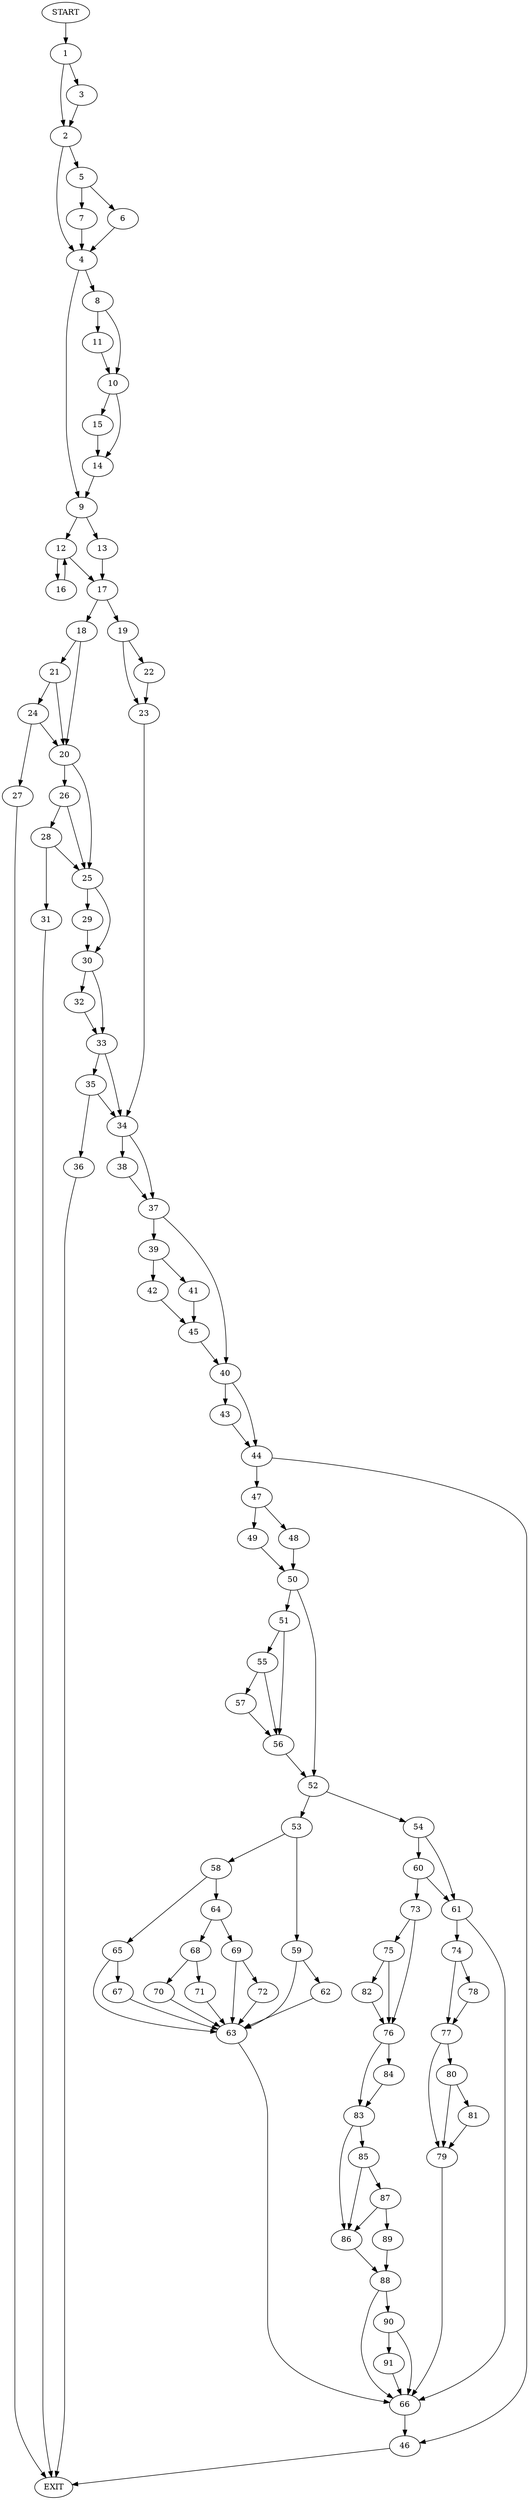 digraph {
0 [label="START"]
92 [label="EXIT"]
0 -> 1
1 -> 2
1 -> 3
2 -> 4
2 -> 5
3 -> 2
5 -> 6
5 -> 7
4 -> 8
4 -> 9
7 -> 4
6 -> 4
8 -> 10
8 -> 11
9 -> 12
9 -> 13
11 -> 10
10 -> 14
10 -> 15
15 -> 14
14 -> 9
12 -> 16
12 -> 17
13 -> 17
17 -> 18
17 -> 19
16 -> 12
18 -> 20
18 -> 21
19 -> 22
19 -> 23
21 -> 20
21 -> 24
20 -> 25
20 -> 26
24 -> 20
24 -> 27
27 -> 92
26 -> 28
26 -> 25
25 -> 29
25 -> 30
28 -> 31
28 -> 25
31 -> 92
29 -> 30
30 -> 32
30 -> 33
32 -> 33
33 -> 34
33 -> 35
35 -> 36
35 -> 34
34 -> 37
34 -> 38
36 -> 92
22 -> 23
23 -> 34
38 -> 37
37 -> 39
37 -> 40
39 -> 41
39 -> 42
40 -> 43
40 -> 44
41 -> 45
42 -> 45
45 -> 40
43 -> 44
44 -> 46
44 -> 47
47 -> 48
47 -> 49
46 -> 92
48 -> 50
49 -> 50
50 -> 51
50 -> 52
52 -> 53
52 -> 54
51 -> 55
51 -> 56
55 -> 56
55 -> 57
56 -> 52
57 -> 56
53 -> 58
53 -> 59
54 -> 60
54 -> 61
59 -> 62
59 -> 63
58 -> 64
58 -> 65
63 -> 66
62 -> 63
65 -> 63
65 -> 67
64 -> 68
64 -> 69
67 -> 63
68 -> 70
68 -> 71
69 -> 63
69 -> 72
70 -> 63
71 -> 63
72 -> 63
66 -> 46
60 -> 73
60 -> 61
61 -> 66
61 -> 74
73 -> 75
73 -> 76
74 -> 77
74 -> 78
77 -> 79
77 -> 80
78 -> 77
79 -> 66
80 -> 79
80 -> 81
81 -> 79
75 -> 82
75 -> 76
76 -> 83
76 -> 84
82 -> 76
83 -> 85
83 -> 86
84 -> 83
85 -> 87
85 -> 86
86 -> 88
87 -> 89
87 -> 86
89 -> 88
88 -> 90
88 -> 66
90 -> 91
90 -> 66
91 -> 66
}
